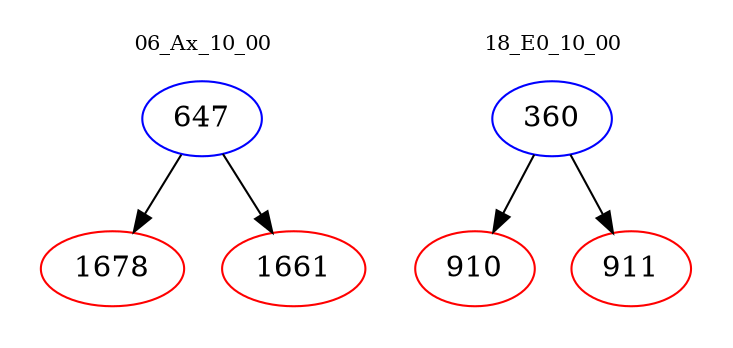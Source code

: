 digraph{
subgraph cluster_0 {
color = white
label = "06_Ax_10_00";
fontsize=10;
T0_647 [label="647", color="blue"]
T0_647 -> T0_1678 [color="black"]
T0_1678 [label="1678", color="red"]
T0_647 -> T0_1661 [color="black"]
T0_1661 [label="1661", color="red"]
}
subgraph cluster_1 {
color = white
label = "18_E0_10_00";
fontsize=10;
T1_360 [label="360", color="blue"]
T1_360 -> T1_910 [color="black"]
T1_910 [label="910", color="red"]
T1_360 -> T1_911 [color="black"]
T1_911 [label="911", color="red"]
}
}
